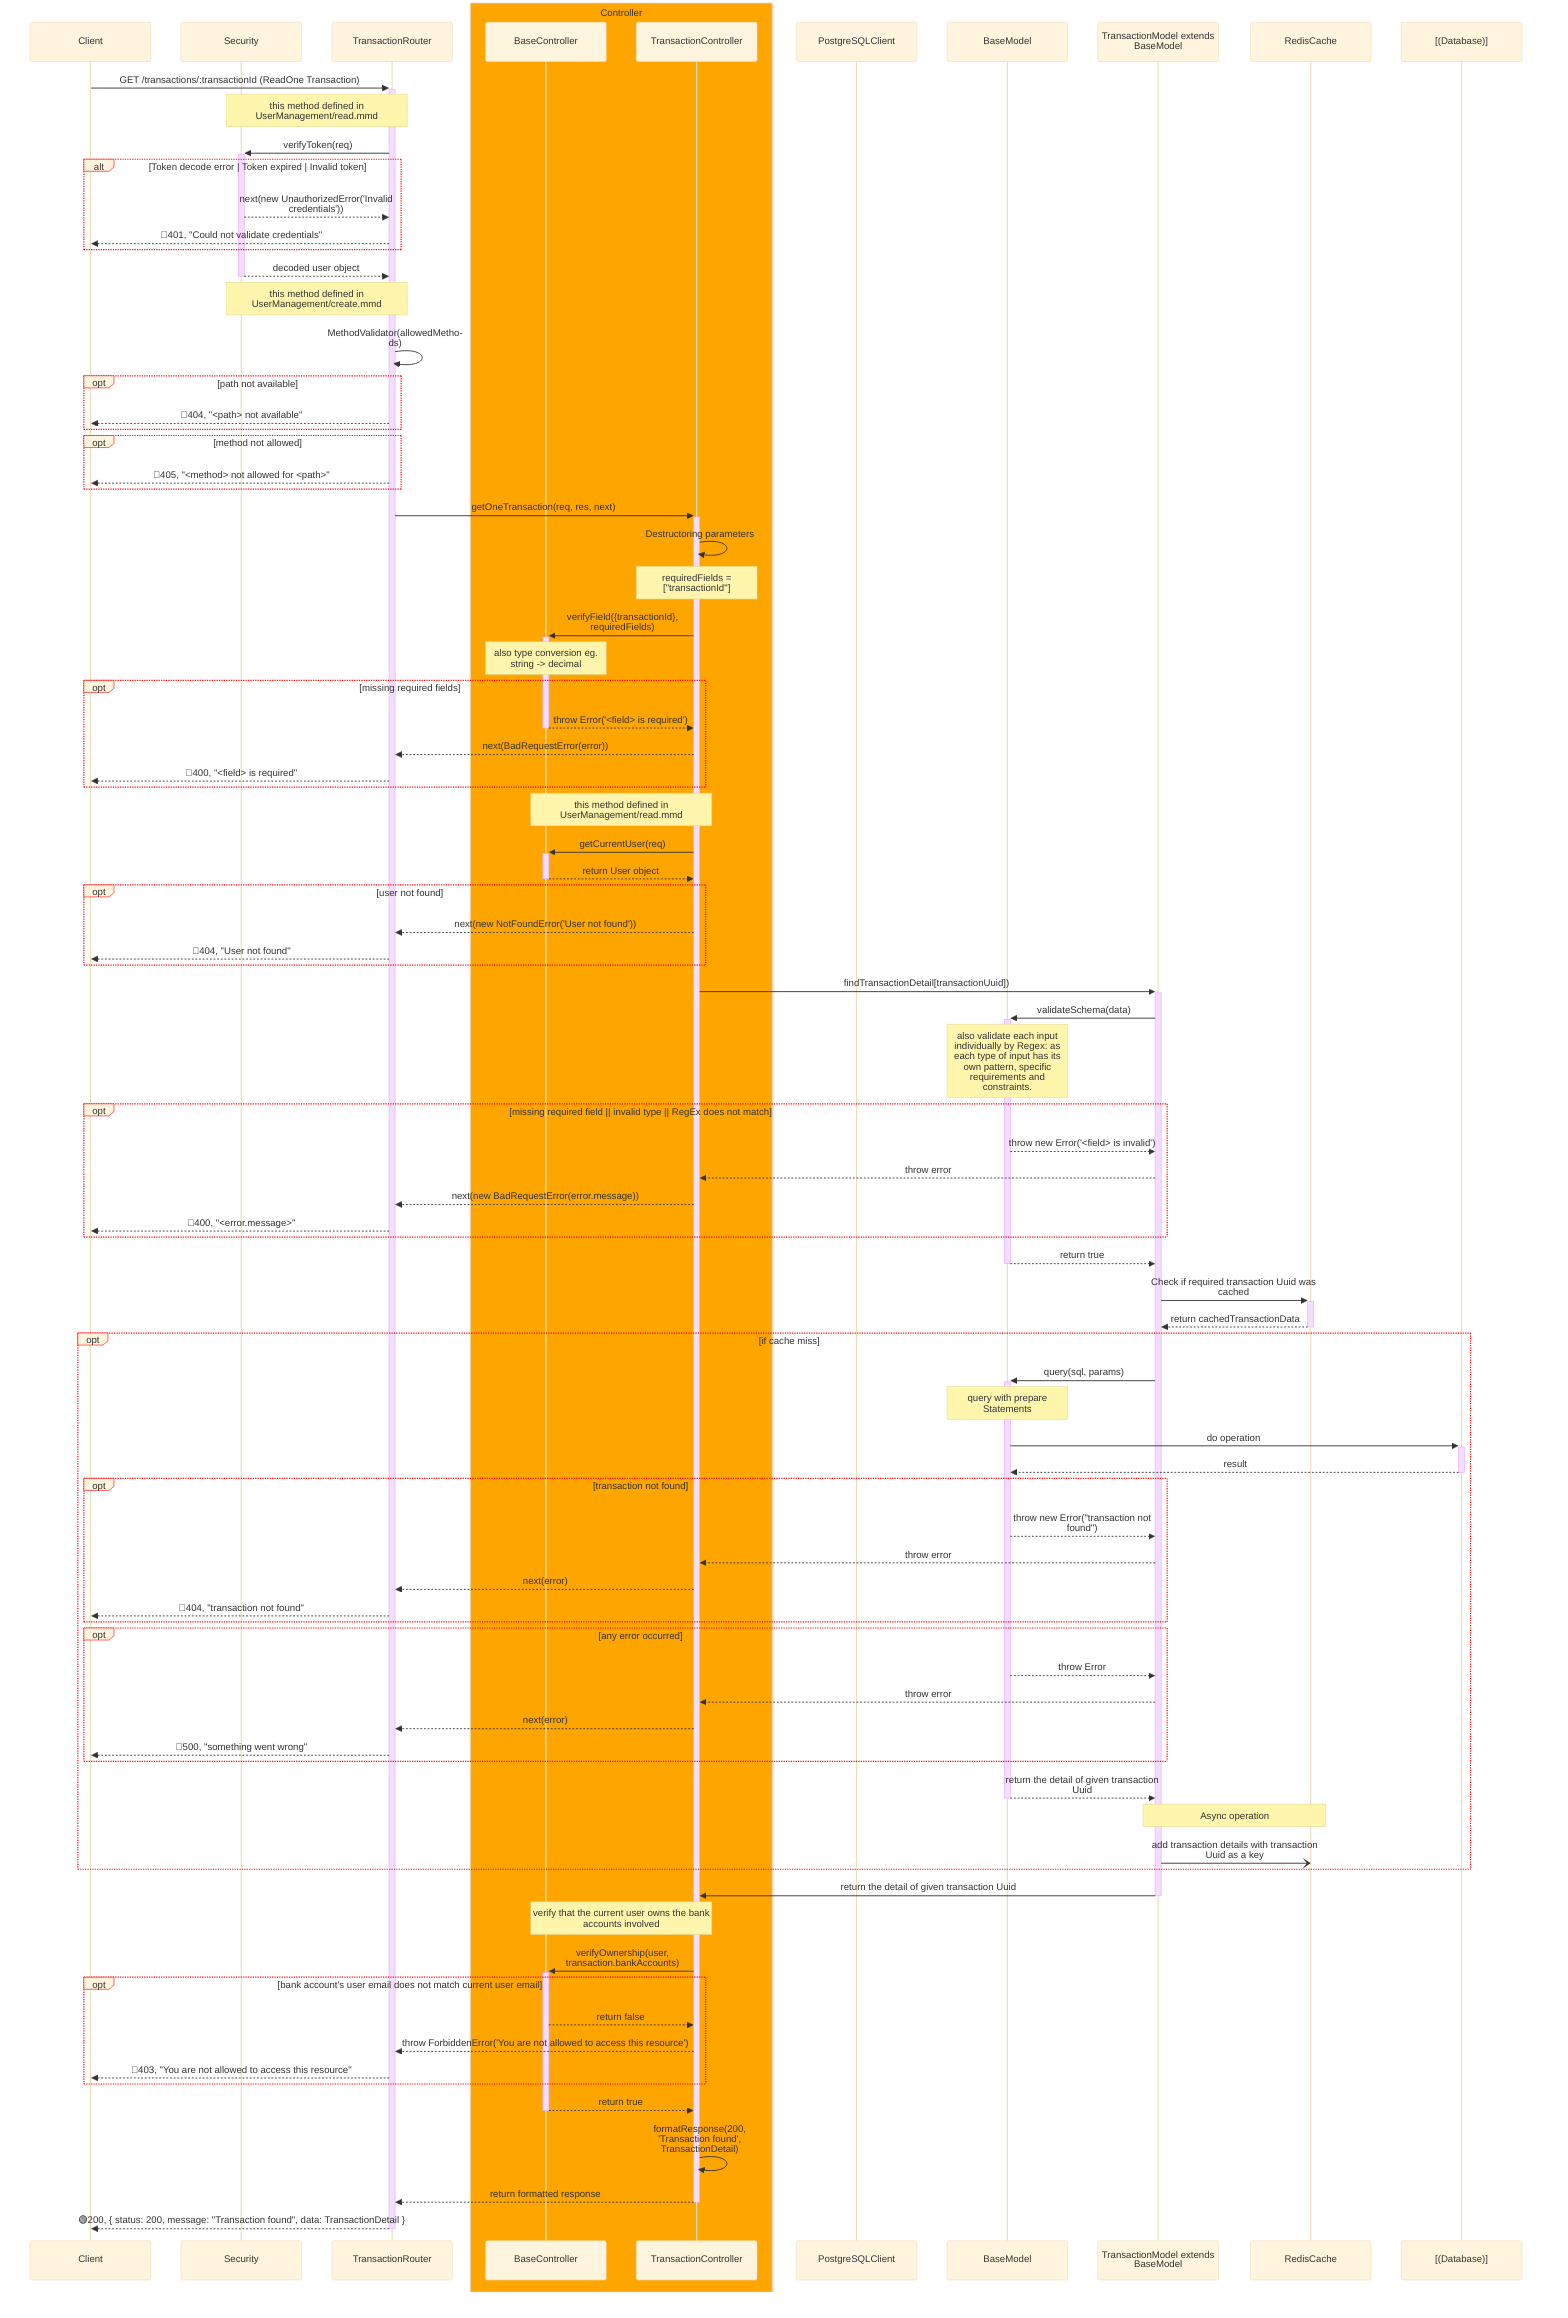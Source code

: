 %%{
    init: {
        "theme":"base",
        "themeVariables": {
            'labelBoxBorderColor': '#ff0000'
        },
        "sequence": { 
            "wrap": true, 
            "width": 200 
        } 
    }
}%%
sequenceDiagram
    participant Client
    participant Sec as Security
    participant Router as TransactionRouter
    box orange Controller
        participant BaseCont as BaseController
        participant Cont as TransactionController
    end
    participant PGClient as PostgreSQLClient
    participant BaseModel as BaseModel
    participant Model as TransactionModel extends BaseModel
    %% participant ContainsModel as ContainsModel extends BaseModel
    %% participant BankAccountModel as BankAccountModel extends BaseModel
    participant Redis as RedisCache
    participant DB as [(Database)]

    Client->>+Router: GET /transactions/:transactionId (ReadOne Transaction)
     Note over Sec, Router: this method defined in UserManagement/read.mmd
    Router->>+Sec: verifyToken(req)
    alt Token decode error | Token expired | Invalid token
        Sec-->>Router: next(new UnauthorizedError('Invalid credentials'))
        Router-->>Client: 🔴401, "Could not validate credentials"
    end
    Sec-->>-Router: decoded user object

    Note over Sec, Router: this method defined in UserManagement/create.mmd
    Router->>Router: MethodValidator(allowedMethods)
    opt path not available
        Router-->>Client: 🔴404, "<path> not available"
    end
    opt method not allowed
        Router-->>Client: 🔴405, "<method> not allowed for <path>"
    end

    Router->>+Cont: getOneTransaction(req, res, next)
    Cont->>Cont: Destructoring parameters
    Note over Cont: requiredFields = ["transactionId"]
    Cont->>+BaseCont: verifyField({transactionId}, requiredFields)
    Note over BaseCont: also type conversion eg. string -> decimal
    opt missing required fields
        BaseCont-->>-Cont: throw Error('<field> is required')
        Cont-->>Router: next(BadRequestError(error))
        Router-->>Client: 🔴400, "<field> is required"
    end

    Note over Cont, BaseCont: this method defined in UserManagement/read.mmd
    Cont->>+BaseCont: getCurrentUser(req)
    BaseCont-->>-Cont: return User object
    opt user not found
        Cont-->>Router: next(new NotFoundError('User not found'))
        Router-->>Client: 🔴404, "User not found"
    end

    Cont->>+Model: findTransactionDetail[transactionUuid])

    Model->>+BaseModel: validateSchema(data) 
    Note over BaseModel: also validate each input individually by Regex: as each type of input has its own pattern, specific requirements and constraints.
    opt missing required field || invalid type || RegEx does not match
        BaseModel-->>Model: throw new Error('<field> is invalid')
        Model-->>Cont: throw error
        Cont-->>Router: next(new BadRequestError(error.message))
        Router-->>Client: 🔴400, "<error.message>"
    end
    BaseModel-->>-Model: return true

    Model->>+Redis: Check if required transaction Uuid was cached
    Redis-->>-Model: return cachedTransactionData
    opt if cache miss
        Model->>+BaseModel: query(sql, params)
        Note over BaseModel: query with prepare Statements
        BaseModel->>+DB: do operation
        DB-->>-BaseModel: result
        opt transaction not found
            BaseModel-->>Model: throw new Error("transaction not found")
            Model-->>Cont: throw error
            Cont-->>Router: next(error)
            Router-->>Client: 🔴404, "transaction not found"
        end
        opt any error occurred
            BaseModel-->>Model: throw Error
            Model-->>Cont: throw error
            Cont-->>Router: next(error)
            Router-->>Client: 🔴500, "something went wrong"
        end
        BaseModel-->>-Model: return the detail of given transaction Uuid 
        Note over Model, Redis: Async operation
        Model-)Redis: add transaction details with transaction Uuid as a key
    end
    Model->>-Cont: return the detail of given transaction Uuid

    Note over Cont, BaseCont: verify that the current user owns the bank accounts involved
    Cont->>+BaseCont: verifyOwnership(user, transaction.bankAccounts)
    opt bank account's user email does not match current user email
        BaseCont-->>Cont: return false
        Cont-->>Router: throw ForbiddenError('You are not allowed to access this resource')
        Router-->>Client: 🔴403, "You are not allowed to access this resource"
    end
    BaseCont-->>-Cont: return true
    
    Cont->>Cont: formatResponse(200, 'Transaction found', TransactionDetail)
    Cont-->>-Router: return formatted response
    Router-->>-Client: 🟢200, { status: 200, message: "Transaction found", data: TransactionDetail }